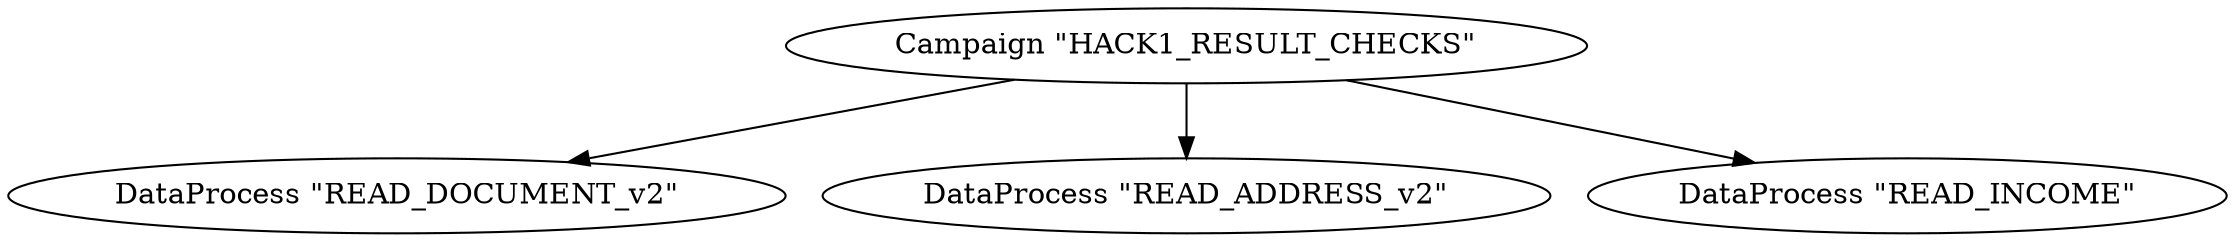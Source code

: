 // HACK1_RESULT_CHECKS analysis
digraph {
	1 [label="Campaign \"HACK1_RESULT_CHECKS\""]
	5 [label="DataProcess \"READ_DOCUMENT_v2\""]
	6 [label="DataProcess \"READ_ADDRESS_v2\""]
	7 [label="DataProcess \"READ_INCOME\""]
	1 -> 5
	1 -> 6
	1 -> 7
}
